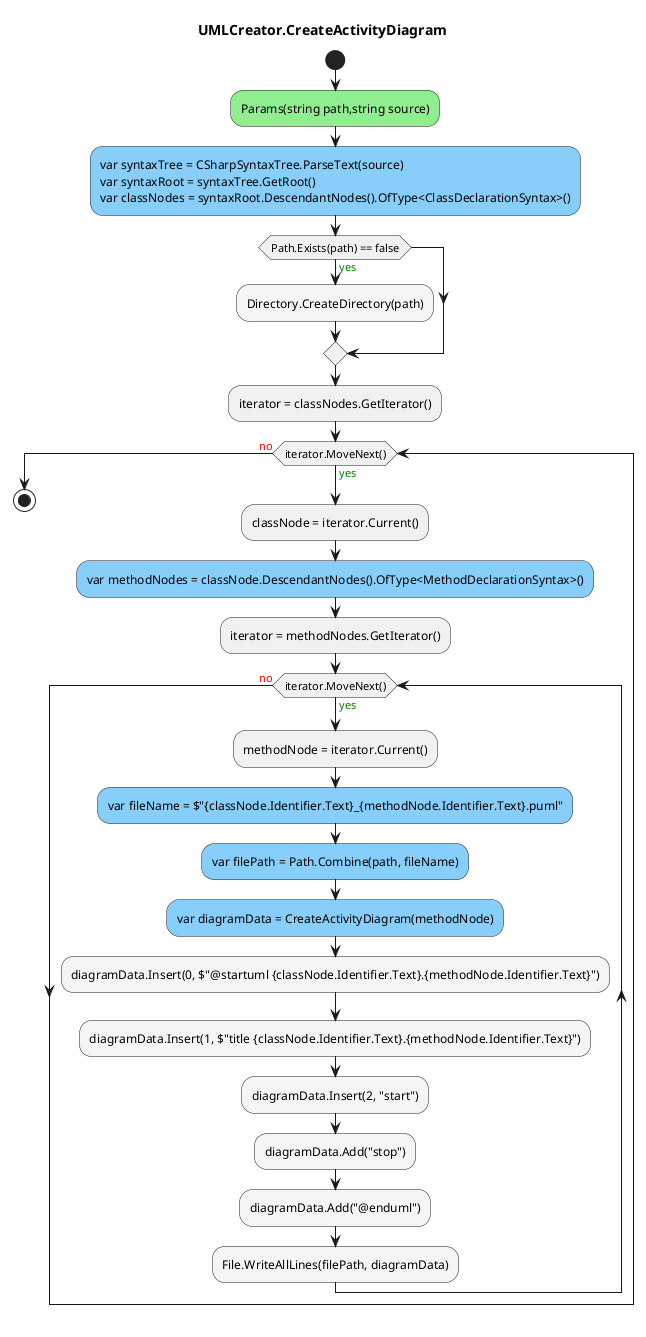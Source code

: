 @startuml UMLCreator.CreateActivityDiagram
title UMLCreator.CreateActivityDiagram
start
#LightGreen:Params(string path,string source);
#LightSkyBlue:var syntaxTree = CSharpSyntaxTree.ParseText(source)\nvar syntaxRoot = syntaxTree.GetRoot()\nvar classNodes = syntaxRoot.DescendantNodes().OfType<ClassDeclarationSyntax>();
if (Path.Exists(path) == false) then (<color:green>yes)
        #WhiteSmoke:Directory.CreateDirectory(path);
endif
:iterator = classNodes.GetIterator();
while (iterator.MoveNext()) is (<color:green>yes)
:classNode = iterator.Current();
            #LightSkyBlue:var methodNodes = classNode.DescendantNodes().OfType<MethodDeclarationSyntax>();
            :iterator = methodNodes.GetIterator();
            while (iterator.MoveNext()) is (<color:green>yes)
            :methodNode = iterator.Current();
                                #LightSkyBlue:var fileName = $"{classNode.Identifier.Text}_{methodNode.Identifier.Text}.puml";
                                #LightSkyBlue:var filePath = Path.Combine(path, fileName);
                                #LightSkyBlue:var diagramData = CreateActivityDiagram(methodNode);
                                #WhiteSmoke:diagramData.Insert(0, $"@startuml {classNode.Identifier.Text}.{methodNode.Identifier.Text}");
                                #WhiteSmoke:diagramData.Insert(1, $"title {classNode.Identifier.Text}.{methodNode.Identifier.Text}");
                                #WhiteSmoke:diagramData.Insert(2, "start");
                                #WhiteSmoke:diagramData.Add("stop");
                                #WhiteSmoke:diagramData.Add("@enduml");
                                #WhiteSmoke:File.WriteAllLines(filePath, diagramData);
            endwhile (<color:red>no)
endwhile (<color:red>no)
stop
@enduml
